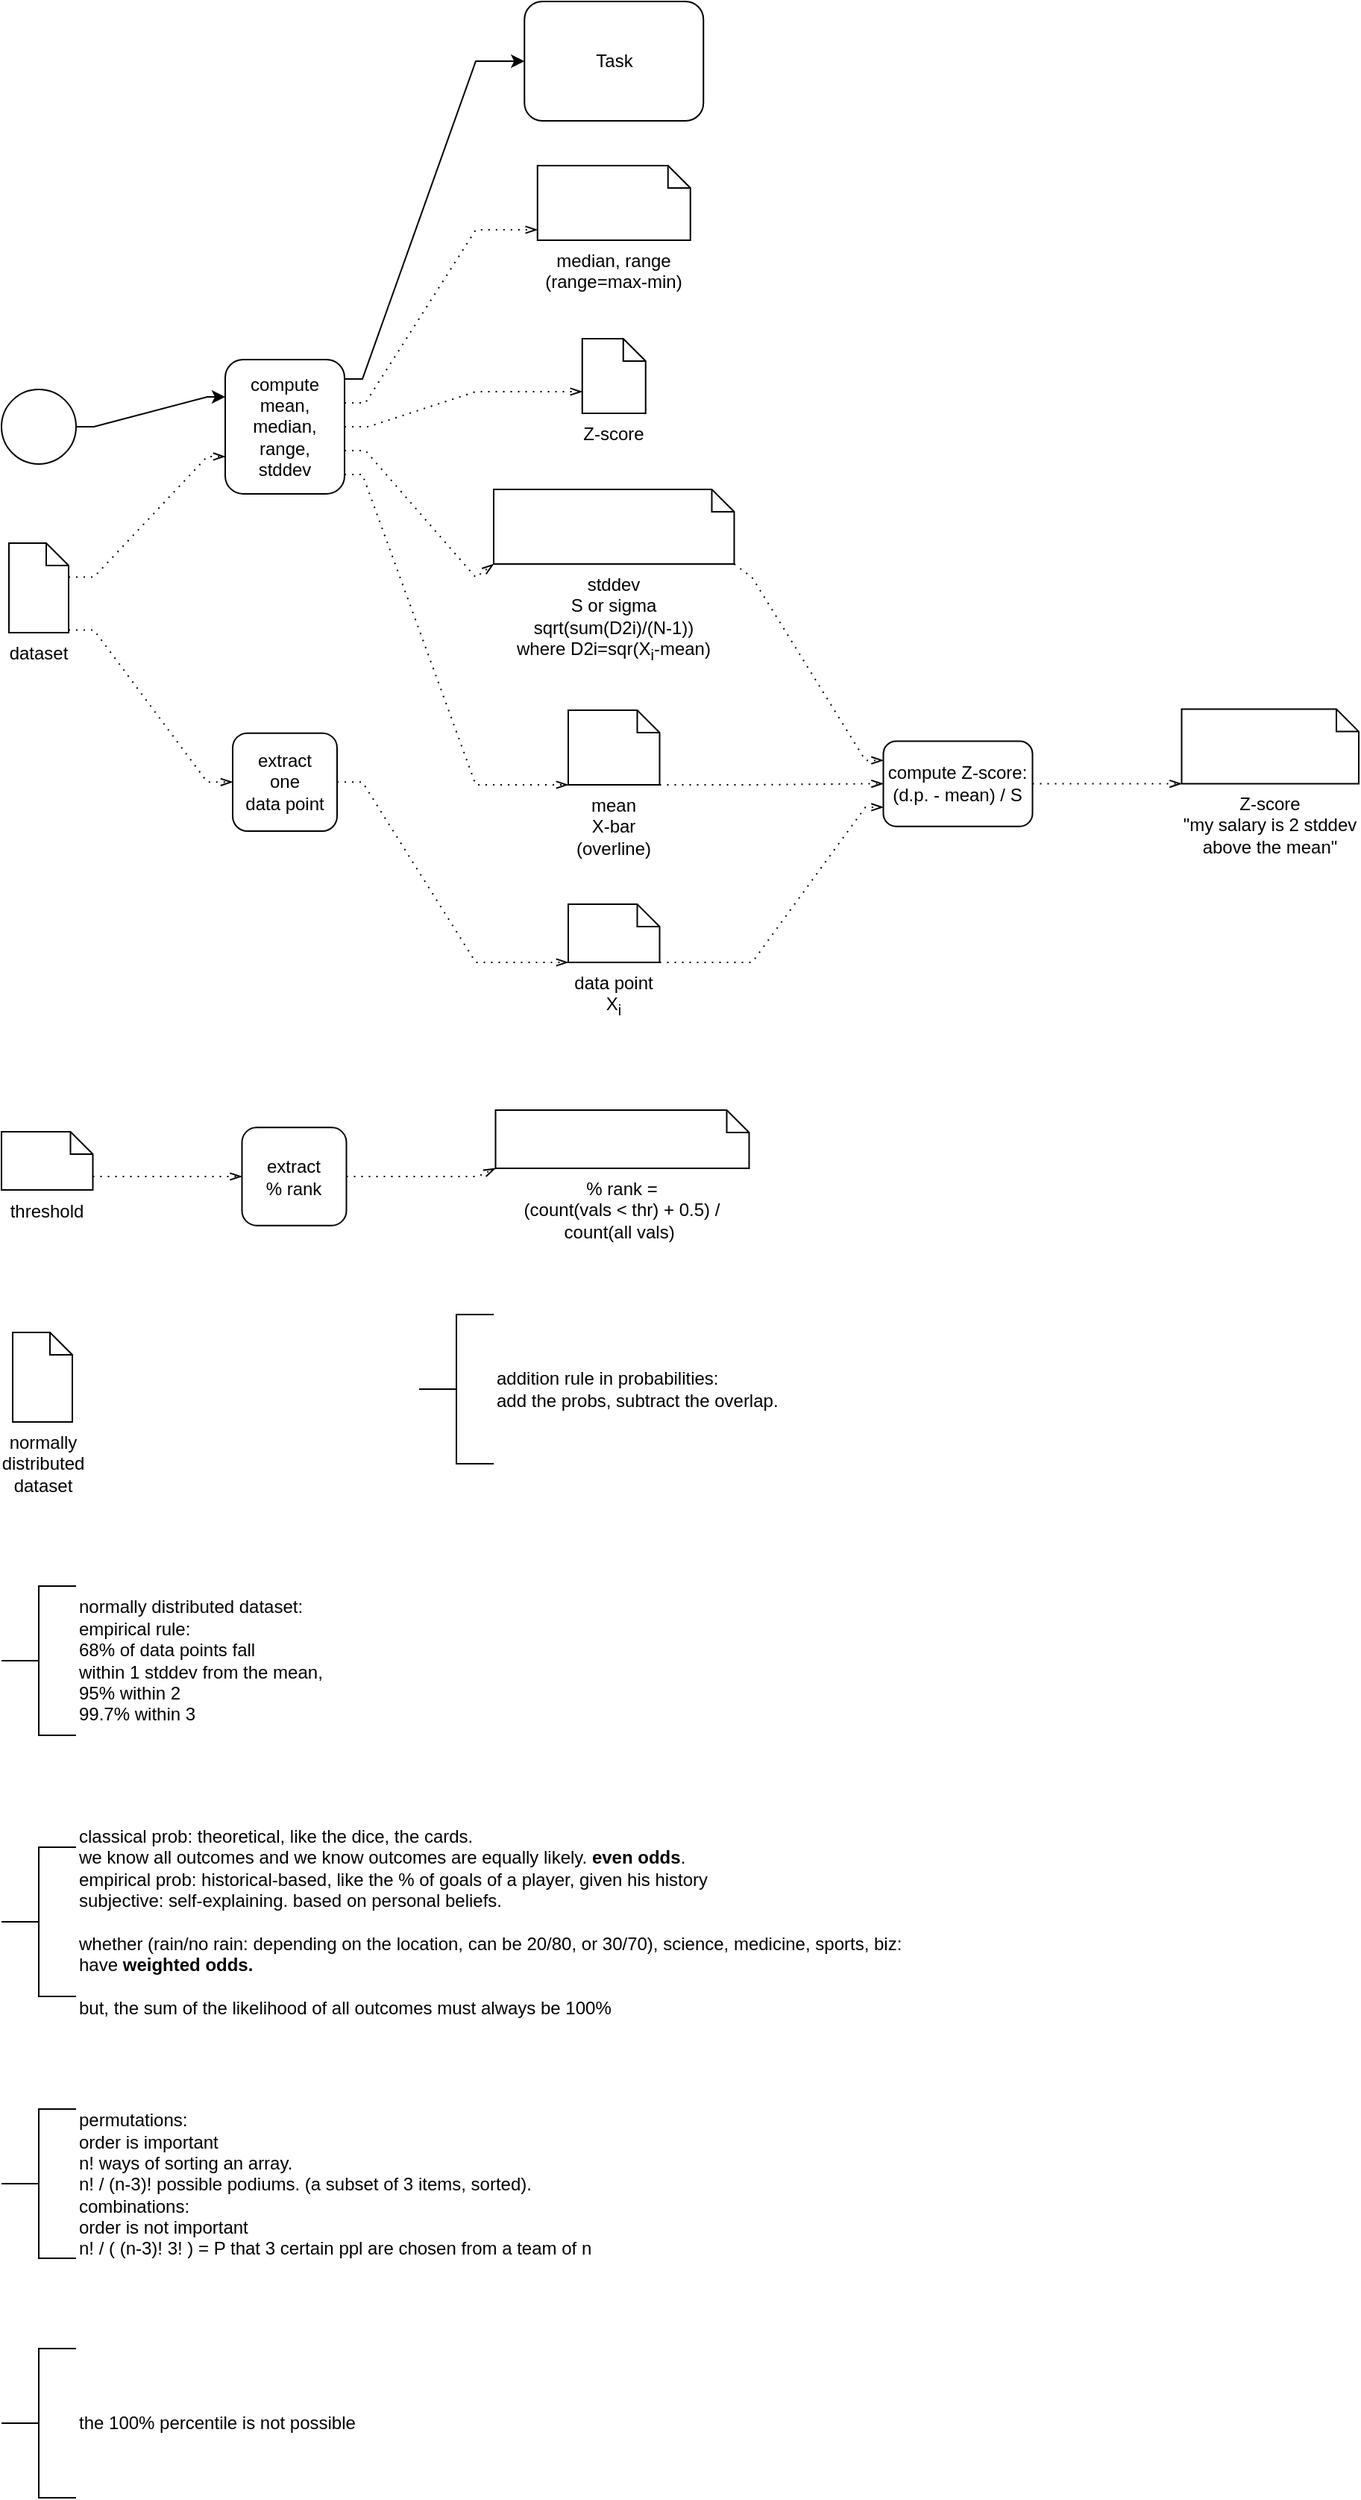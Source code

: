 <mxfile version="20.8.17" type="github">
  <diagram name="Page-1" id="2a216829-ef6e-dabb-86c1-c78162f3ba2b">
    <mxGraphModel dx="1120" dy="486" grid="1" gridSize="10" guides="1" tooltips="1" connect="1" arrows="1" fold="1" page="1" pageScale="1" pageWidth="850" pageHeight="1100" background="none" math="0" shadow="0">
      <root>
        <mxCell id="0" />
        <mxCell id="1" parent="0" />
        <mxCell id="7a84cebc1def654-1" value="" style="shape=mxgraph.bpmn.shape;html=1;verticalLabelPosition=bottom;labelBackgroundColor=none;verticalAlign=top;perimeter=ellipsePerimeter;outline=standard;symbol=general;" parent="1" vertex="1">
          <mxGeometry y="259.983" width="50" height="50" as="geometry" />
        </mxCell>
        <mxCell id="7a84cebc1def654-2" value="compute&lt;br&gt;mean,&lt;br&gt;median, &lt;br&gt;range,&lt;br&gt;stddev" style="shape=ext;rounded=1;html=1;whiteSpace=wrap;labelBackgroundColor=none;" parent="1" vertex="1">
          <mxGeometry x="150" y="240.018" width="80" height="89.93" as="geometry" />
        </mxCell>
        <mxCell id="7a84cebc1def654-3" value="Task" style="shape=ext;rounded=1;html=1;whiteSpace=wrap;labelBackgroundColor=none;" parent="1" vertex="1">
          <mxGeometry x="350.625" width="120" height="80" as="geometry" />
        </mxCell>
        <mxCell id="7a84cebc1def654-36" style="edgeStyle=orthogonalEdgeStyle;rounded=0;html=1;jettySize=auto;orthogonalLoop=1;labelBackgroundColor=none;fontColor=default;noEdgeStyle=1;orthogonal=1;" parent="1" source="7a84cebc1def654-1" target="7a84cebc1def654-2" edge="1">
          <mxGeometry relative="1" as="geometry">
            <Array as="points">
              <mxPoint x="62" y="284.983" />
              <mxPoint x="138" y="265.0" />
            </Array>
          </mxGeometry>
        </mxCell>
        <mxCell id="7a84cebc1def654-39" style="edgeStyle=orthogonalEdgeStyle;rounded=0;html=1;jettySize=auto;orthogonalLoop=1;labelBackgroundColor=none;fontColor=default;noEdgeStyle=1;orthogonal=1;" parent="1" source="7a84cebc1def654-2" target="7a84cebc1def654-3" edge="1">
          <mxGeometry relative="1" as="geometry">
            <Array as="points">
              <mxPoint x="242" y="253.011" />
              <mxPoint x="318" y="40" />
            </Array>
          </mxGeometry>
        </mxCell>
        <mxCell id="xcf2dydyv8335VmhDi4d-6" value="" style="edgeStyle=elbowEdgeStyle;fontSize=12;html=1;endFill=0;startFill=0;endSize=6;startSize=6;dashed=1;dashPattern=1 4;endArrow=openThin;startArrow=none;rounded=0;noEdgeStyle=1;orthogonal=1;labelBackgroundColor=none;fontColor=default;" edge="1" parent="1" source="xcf2dydyv8335VmhDi4d-9" target="7a84cebc1def654-2">
          <mxGeometry width="160" relative="1" as="geometry">
            <mxPoint x="400" y="460" as="sourcePoint" />
            <mxPoint x="560" y="460" as="targetPoint" />
            <Array as="points">
              <mxPoint x="62" y="385.759" />
              <mxPoint x="138" y="304.965" />
            </Array>
          </mxGeometry>
        </mxCell>
        <mxCell id="xcf2dydyv8335VmhDi4d-7" value="median, range&lt;br&gt;(range=max-min)" style="shape=mxgraph.bpmn.data;labelPosition=center;verticalLabelPosition=bottom;align=center;verticalAlign=top;whiteSpace=wrap;size=15;html=1;labelBackgroundColor=none;" vertex="1" parent="1">
          <mxGeometry x="359.375" y="110" width="102.5" height="50" as="geometry" />
        </mxCell>
        <mxCell id="xcf2dydyv8335VmhDi4d-8" value="" style="edgeStyle=elbowEdgeStyle;fontSize=12;html=1;endFill=0;startFill=0;endSize=6;startSize=6;dashed=1;dashPattern=1 4;endArrow=openThin;startArrow=none;rounded=0;noEdgeStyle=1;orthogonal=1;labelBackgroundColor=none;fontColor=default;" edge="1" parent="1" source="7a84cebc1def654-2" target="xcf2dydyv8335VmhDi4d-7">
          <mxGeometry width="160" relative="1" as="geometry">
            <mxPoint x="413" y="440" as="sourcePoint" />
            <mxPoint x="413" y="340" as="targetPoint" />
            <Array as="points">
              <mxPoint x="244" y="268.997" />
              <mxPoint x="318" y="153" />
            </Array>
          </mxGeometry>
        </mxCell>
        <mxCell id="xcf2dydyv8335VmhDi4d-9" value="dataset" style="shape=mxgraph.bpmn.data;labelPosition=center;verticalLabelPosition=bottom;align=center;verticalAlign=top;whiteSpace=wrap;size=15;html=1;" vertex="1" parent="1">
          <mxGeometry x="5" y="363.009" width="40" height="60" as="geometry" />
        </mxCell>
        <mxCell id="xcf2dydyv8335VmhDi4d-11" value="Z-score" style="shape=mxgraph.bpmn.data;labelPosition=center;verticalLabelPosition=bottom;align=center;verticalAlign=top;whiteSpace=wrap;size=15;html=1;labelBackgroundColor=none;" vertex="1" parent="1">
          <mxGeometry x="389.375" y="226" width="42.5" height="50" as="geometry" />
        </mxCell>
        <mxCell id="xcf2dydyv8335VmhDi4d-12" value="" style="edgeStyle=elbowEdgeStyle;fontSize=12;html=1;endFill=0;startFill=0;endSize=6;startSize=6;dashed=1;dashPattern=1 4;endArrow=openThin;startArrow=none;rounded=0;noEdgeStyle=1;orthogonal=1;labelBackgroundColor=none;fontColor=default;" edge="1" parent="1" source="7a84cebc1def654-2" target="xcf2dydyv8335VmhDi4d-11">
          <mxGeometry width="160" relative="1" as="geometry">
            <mxPoint x="335" y="111.25" as="sourcePoint" />
            <mxPoint x="442.5" y="145" as="targetPoint" />
            <Array as="points">
              <mxPoint x="246" y="284.983" />
              <mxPoint x="318" y="261.5" />
            </Array>
          </mxGeometry>
        </mxCell>
        <mxCell id="xcf2dydyv8335VmhDi4d-13" value="extract&lt;br&gt;one &lt;br&gt;data point" style="shape=ext;rounded=1;html=1;whiteSpace=wrap;labelBackgroundColor=none;" vertex="1" parent="1">
          <mxGeometry x="155" y="490.313" width="70" height="65.67" as="geometry" />
        </mxCell>
        <mxCell id="xcf2dydyv8335VmhDi4d-14" value="" style="edgeStyle=elbowEdgeStyle;fontSize=12;html=1;endFill=0;startFill=0;endSize=6;startSize=6;dashed=1;dashPattern=1 4;endArrow=openThin;startArrow=none;rounded=0;noEdgeStyle=1;orthogonal=1;labelBackgroundColor=none;fontColor=default;" edge="1" parent="1" source="xcf2dydyv8335VmhDi4d-9" target="xcf2dydyv8335VmhDi4d-13">
          <mxGeometry width="160" relative="1" as="geometry">
            <mxPoint x="55" y="220" as="sourcePoint" />
            <mxPoint x="160" y="188.4" as="targetPoint" />
            <Array as="points">
              <mxPoint x="62" y="421.259" />
              <mxPoint x="138" y="523.148" />
            </Array>
          </mxGeometry>
        </mxCell>
        <mxCell id="xcf2dydyv8335VmhDi4d-15" value="stddev&lt;br&gt;S or sigma&lt;br&gt;sqrt(sum(D2i)/(N-1))&lt;br&gt;where D2i=sqr(X&lt;sub style=&quot;border-color: var(--border-color);&quot;&gt;i&lt;/sub&gt;-mean)" style="shape=mxgraph.bpmn.data;labelPosition=center;verticalLabelPosition=bottom;align=center;verticalAlign=top;whiteSpace=wrap;size=15;html=1;labelBackgroundColor=none;" vertex="1" parent="1">
          <mxGeometry x="330" y="327" width="161.25" height="50" as="geometry" />
        </mxCell>
        <mxCell id="xcf2dydyv8335VmhDi4d-16" value="mean&lt;br&gt;X-bar (overline)" style="shape=mxgraph.bpmn.data;labelPosition=center;verticalLabelPosition=bottom;align=center;verticalAlign=top;whiteSpace=wrap;size=15;html=1;labelBackgroundColor=none;" vertex="1" parent="1">
          <mxGeometry x="380" y="475" width="61.25" height="50" as="geometry" />
        </mxCell>
        <mxCell id="xcf2dydyv8335VmhDi4d-17" value="" style="edgeStyle=elbowEdgeStyle;fontSize=12;html=1;endFill=0;startFill=0;endSize=6;startSize=6;dashed=1;dashPattern=1 4;endArrow=openThin;startArrow=none;rounded=0;noEdgeStyle=1;orthogonal=1;labelBackgroundColor=none;fontColor=default;" edge="1" parent="1" source="7a84cebc1def654-2" target="xcf2dydyv8335VmhDi4d-15">
          <mxGeometry width="160" relative="1" as="geometry">
            <mxPoint x="281" y="170.9" as="sourcePoint" />
            <mxPoint x="387.5" y="170" as="targetPoint" />
            <Array as="points">
              <mxPoint x="244" y="300.969" />
              <mxPoint x="318" y="386" />
            </Array>
          </mxGeometry>
        </mxCell>
        <mxCell id="xcf2dydyv8335VmhDi4d-18" value="" style="edgeStyle=elbowEdgeStyle;fontSize=12;html=1;endFill=0;startFill=0;endSize=6;startSize=6;dashed=1;dashPattern=1 4;endArrow=openThin;startArrow=none;rounded=0;noEdgeStyle=1;orthogonal=1;labelBackgroundColor=none;fontColor=default;" edge="1" parent="1" source="7a84cebc1def654-2" target="xcf2dydyv8335VmhDi4d-16">
          <mxGeometry width="160" relative="1" as="geometry">
            <mxPoint x="281" y="180.9" as="sourcePoint" />
            <mxPoint x="530" y="179.5" as="targetPoint" />
            <Array as="points">
              <mxPoint x="242" y="316.955" />
              <mxPoint x="318" y="525" />
            </Array>
          </mxGeometry>
        </mxCell>
        <mxCell id="xcf2dydyv8335VmhDi4d-20" value="data point&lt;br&gt;X&lt;sub&gt;i&lt;/sub&gt;" style="shape=mxgraph.bpmn.data;labelPosition=center;verticalLabelPosition=bottom;align=center;verticalAlign=top;whiteSpace=wrap;size=15;html=1;labelBackgroundColor=none;" vertex="1" parent="1">
          <mxGeometry x="380" y="605" width="61.25" height="39" as="geometry" />
        </mxCell>
        <mxCell id="xcf2dydyv8335VmhDi4d-21" value="" style="edgeStyle=elbowEdgeStyle;fontSize=12;html=1;endFill=0;startFill=0;endSize=6;startSize=6;dashed=1;dashPattern=1 4;endArrow=openThin;startArrow=none;rounded=0;noEdgeStyle=1;orthogonal=1;labelBackgroundColor=none;fontColor=default;" edge="1" parent="1" source="xcf2dydyv8335VmhDi4d-13" target="xcf2dydyv8335VmhDi4d-20">
          <mxGeometry width="160" relative="1" as="geometry">
            <mxPoint x="280" y="239.5" as="sourcePoint" />
            <mxPoint x="387.5" y="487.5" as="targetPoint" />
            <Array as="points">
              <mxPoint x="242" y="523.148" />
              <mxPoint x="318" y="644" />
            </Array>
          </mxGeometry>
        </mxCell>
        <mxCell id="xcf2dydyv8335VmhDi4d-22" value="compute Z-score:&lt;br&gt;(d.p. - mean) / S" style="shape=ext;rounded=1;html=1;whiteSpace=wrap;labelBackgroundColor=none;" vertex="1" parent="1">
          <mxGeometry x="591.25" y="495.728" width="100" height="57.11" as="geometry" />
        </mxCell>
        <mxCell id="xcf2dydyv8335VmhDi4d-23" value="" style="edgeStyle=elbowEdgeStyle;fontSize=12;html=1;endFill=0;startFill=0;endSize=6;startSize=6;dashed=1;dashPattern=1 4;endArrow=openThin;startArrow=none;rounded=0;noEdgeStyle=1;orthogonal=1;labelBackgroundColor=none;fontColor=default;" edge="1" parent="1" source="xcf2dydyv8335VmhDi4d-20" target="xcf2dydyv8335VmhDi4d-22">
          <mxGeometry width="160" relative="1" as="geometry">
            <mxPoint x="70" y="360" as="sourcePoint" />
            <mxPoint x="160" y="321.5" as="targetPoint" />
            <Array as="points">
              <mxPoint x="503.25" y="644" />
              <mxPoint x="579.25" y="539.987" />
            </Array>
          </mxGeometry>
        </mxCell>
        <mxCell id="xcf2dydyv8335VmhDi4d-24" value="" style="edgeStyle=elbowEdgeStyle;fontSize=12;html=1;endFill=0;startFill=0;endSize=6;startSize=6;dashed=1;dashPattern=1 4;endArrow=openThin;startArrow=none;rounded=0;noEdgeStyle=1;orthogonal=1;labelBackgroundColor=none;fontColor=default;" edge="1" parent="1" source="xcf2dydyv8335VmhDi4d-16" target="xcf2dydyv8335VmhDi4d-22">
          <mxGeometry width="160" relative="1" as="geometry">
            <mxPoint x="418.75" y="587.727" as="sourcePoint" />
            <mxPoint x="410" y="695" as="targetPoint" />
            <Array as="points">
              <mxPoint x="503.25" y="525" />
              <mxPoint x="577.25" y="524.283" />
            </Array>
          </mxGeometry>
        </mxCell>
        <mxCell id="xcf2dydyv8335VmhDi4d-25" value="" style="edgeStyle=elbowEdgeStyle;fontSize=12;html=1;endFill=0;startFill=0;endSize=6;startSize=6;dashed=1;dashPattern=1 4;endArrow=openThin;startArrow=none;rounded=0;noEdgeStyle=1;orthogonal=1;labelBackgroundColor=none;fontColor=default;" edge="1" parent="1" source="xcf2dydyv8335VmhDi4d-15" target="xcf2dydyv8335VmhDi4d-22">
          <mxGeometry width="160" relative="1" as="geometry">
            <mxPoint x="418.75" y="488" as="sourcePoint" />
            <mxPoint x="410" y="705" as="targetPoint" />
            <Array as="points">
              <mxPoint x="503.25" y="386" />
              <mxPoint x="579.25" y="508.58" />
            </Array>
          </mxGeometry>
        </mxCell>
        <mxCell id="xcf2dydyv8335VmhDi4d-26" value="Z-score&lt;br&gt;&quot;my salary is 2 stddev above the mean&quot;" style="shape=mxgraph.bpmn.data;labelPosition=center;verticalLabelPosition=bottom;align=center;verticalAlign=top;whiteSpace=wrap;size=15;html=1;labelBackgroundColor=none;" vertex="1" parent="1">
          <mxGeometry x="791.25" y="474.283" width="118.75" height="50" as="geometry" />
        </mxCell>
        <mxCell id="xcf2dydyv8335VmhDi4d-27" value="" style="edgeStyle=elbowEdgeStyle;fontSize=12;html=1;endFill=0;startFill=0;endSize=6;startSize=6;dashed=1;dashPattern=1 4;endArrow=openThin;startArrow=none;rounded=0;noEdgeStyle=1;orthogonal=1;labelBackgroundColor=none;fontColor=default;" edge="1" parent="1" source="xcf2dydyv8335VmhDi4d-22" target="xcf2dydyv8335VmhDi4d-26">
          <mxGeometry width="160" relative="1" as="geometry">
            <mxPoint x="280" y="552.727" as="sourcePoint" />
            <mxPoint x="418.75" y="582" as="targetPoint" />
            <Array as="points">
              <mxPoint x="703.25" y="524.283" />
              <mxPoint x="779.25" y="524.283" />
            </Array>
          </mxGeometry>
        </mxCell>
        <mxCell id="xcf2dydyv8335VmhDi4d-33" value="normally distributed dataset" style="shape=mxgraph.bpmn.data;labelPosition=center;verticalLabelPosition=bottom;align=center;verticalAlign=top;whiteSpace=wrap;size=15;html=1;" vertex="1" parent="1">
          <mxGeometry x="7.5" y="892" width="40" height="60" as="geometry" />
        </mxCell>
        <mxCell id="xcf2dydyv8335VmhDi4d-34" value="normally distributed dataset:&lt;br&gt;empirical rule:&lt;br&gt;68% of data points fall&lt;br&gt;within 1 stddev from the mean,&lt;br&gt;95% within 2&lt;br&gt;99.7% within 3" style="html=1;shape=mxgraph.flowchart.annotation_2;align=left;labelPosition=right;" vertex="1" parent="1">
          <mxGeometry y="1062" width="50" height="100" as="geometry" />
        </mxCell>
        <mxCell id="xcf2dydyv8335VmhDi4d-35" value="classical prob: theoretical, like the dice, the cards.&lt;br&gt;we know all outcomes and we know outcomes are equally likely. &lt;b&gt;even odds&lt;/b&gt;.&lt;br&gt;empirical prob: historical-based, like the % of goals of a player, given his history&lt;br&gt;subjective: self-explaining. based on personal beliefs.&lt;br&gt;&lt;br&gt;whether (rain/no rain: depending on the location, can be 20/80, or 30/70), science, medicine, sports, biz:&lt;br&gt;have &lt;b&gt;weighted odds.&lt;/b&gt;&lt;br&gt;&lt;br&gt;but, the sum of the likelihood of all outcomes must always be 100%" style="html=1;shape=mxgraph.flowchart.annotation_2;align=left;labelPosition=right;" vertex="1" parent="1">
          <mxGeometry y="1237" width="50" height="100" as="geometry" />
        </mxCell>
        <mxCell id="xcf2dydyv8335VmhDi4d-36" value="permutations:&lt;br&gt;order is important&lt;br&gt;n! ways of sorting an array.&lt;br&gt;n! / (n-3)! possible podiums. (a subset of 3 items, sorted).&lt;br&gt;combinations:&lt;br&gt;order is not important&lt;br&gt;n! / ( (n-3)! 3! ) = P that 3 certain ppl are chosen from a team of n" style="html=1;shape=mxgraph.flowchart.annotation_2;align=left;labelPosition=right;" vertex="1" parent="1">
          <mxGeometry y="1412.5" width="50" height="100" as="geometry" />
        </mxCell>
        <mxCell id="xcf2dydyv8335VmhDi4d-37" value="threshold" style="shape=mxgraph.bpmn.data;labelPosition=center;verticalLabelPosition=bottom;align=center;verticalAlign=top;whiteSpace=wrap;size=15;html=1;labelBackgroundColor=none;" vertex="1" parent="1">
          <mxGeometry y="757.5" width="61.25" height="39" as="geometry" />
        </mxCell>
        <mxCell id="xcf2dydyv8335VmhDi4d-38" value="" style="edgeStyle=elbowEdgeStyle;fontSize=12;html=1;endFill=0;startFill=0;endSize=6;startSize=6;dashed=1;dashPattern=1 4;endArrow=openThin;startArrow=none;rounded=0;noEdgeStyle=1;orthogonal=1;labelBackgroundColor=none;fontColor=default;" edge="1" parent="1" source="xcf2dydyv8335VmhDi4d-37" target="xcf2dydyv8335VmhDi4d-39">
          <mxGeometry width="160" relative="1" as="geometry">
            <mxPoint x="55" y="431.259" as="sourcePoint" />
            <mxPoint x="230" y="640" as="targetPoint" />
            <Array as="points">
              <mxPoint x="73.25" y="787.5" />
              <mxPoint x="149.25" y="787.5" />
            </Array>
          </mxGeometry>
        </mxCell>
        <mxCell id="xcf2dydyv8335VmhDi4d-39" value="extract&lt;br&gt;% rank" style="shape=ext;rounded=1;html=1;whiteSpace=wrap;labelBackgroundColor=none;" vertex="1" parent="1">
          <mxGeometry x="161.25" y="754.665" width="70" height="65.67" as="geometry" />
        </mxCell>
        <mxCell id="xcf2dydyv8335VmhDi4d-40" value="% rank = &lt;br&gt;(count(vals &amp;lt; thr) + 0.5) /&lt;br&gt;count(all vals)&amp;nbsp;" style="shape=mxgraph.bpmn.data;labelPosition=center;verticalLabelPosition=bottom;align=center;verticalAlign=top;whiteSpace=wrap;size=15;html=1;labelBackgroundColor=none;" vertex="1" parent="1">
          <mxGeometry x="331.25" y="743" width="170" height="39" as="geometry" />
        </mxCell>
        <mxCell id="xcf2dydyv8335VmhDi4d-41" value="" style="edgeStyle=elbowEdgeStyle;fontSize=12;html=1;endFill=0;startFill=0;endSize=6;startSize=6;dashed=1;dashPattern=1 4;endArrow=openThin;startArrow=none;rounded=0;noEdgeStyle=1;orthogonal=1;labelBackgroundColor=none;fontColor=default;" edge="1" parent="1" source="xcf2dydyv8335VmhDi4d-39" target="xcf2dydyv8335VmhDi4d-40">
          <mxGeometry width="160" relative="1" as="geometry">
            <mxPoint x="173.125" y="630" as="sourcePoint" />
            <mxPoint x="240" y="654.003" as="targetPoint" />
            <Array as="points">
              <mxPoint x="243.25" y="787.5" />
              <mxPoint x="319.25" y="787.5" />
            </Array>
          </mxGeometry>
        </mxCell>
        <mxCell id="xcf2dydyv8335VmhDi4d-42" value="the 100% percentile is not possible" style="html=1;shape=mxgraph.flowchart.annotation_2;align=left;labelPosition=right;" vertex="1" parent="1">
          <mxGeometry y="1573" width="50" height="100" as="geometry" />
        </mxCell>
        <mxCell id="xcf2dydyv8335VmhDi4d-43" value="addition rule in probabilities:&lt;br&gt;add the probs, subtract the overlap." style="html=1;shape=mxgraph.flowchart.annotation_2;align=left;labelPosition=right;" vertex="1" parent="1">
          <mxGeometry x="280" y="880" width="50" height="100" as="geometry" />
        </mxCell>
      </root>
    </mxGraphModel>
  </diagram>
</mxfile>
